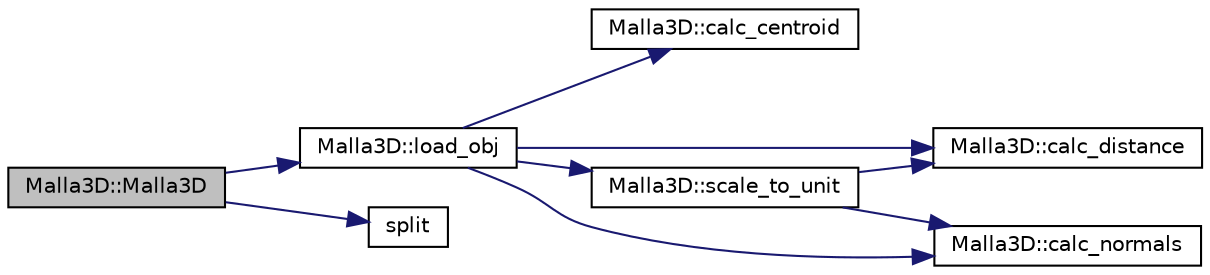digraph "Malla3D::Malla3D"
{
 // LATEX_PDF_SIZE
  edge [fontname="Helvetica",fontsize="10",labelfontname="Helvetica",labelfontsize="10"];
  node [fontname="Helvetica",fontsize="10",shape=record];
  rankdir="LR";
  Node1 [label="Malla3D::Malla3D",height=0.2,width=0.4,color="black", fillcolor="grey75", style="filled", fontcolor="black",tooltip="Constructor with one parameter."];
  Node1 -> Node2 [color="midnightblue",fontsize="10",style="solid",fontname="Helvetica"];
  Node2 [label="Malla3D::load_obj",height=0.2,width=0.4,color="black", fillcolor="white", style="filled",URL="$classMalla3D.html#a6264d38ebb5ac470b33eb17d0fb7222f",tooltip="Load data of the mesh from an OBJ Wavefront file."];
  Node2 -> Node3 [color="midnightblue",fontsize="10",style="solid",fontname="Helvetica"];
  Node3 [label="Malla3D::calc_centroid",height=0.2,width=0.4,color="black", fillcolor="white", style="filled",URL="$classMalla3D.html#a818657957f0d56667383137acd5714e8",tooltip="Calculate centroid of mesh."];
  Node2 -> Node4 [color="midnightblue",fontsize="10",style="solid",fontname="Helvetica"];
  Node4 [label="Malla3D::calc_distance",height=0.2,width=0.4,color="black", fillcolor="white", style="filled",URL="$classMalla3D.html#aa737de641d8f52b3e5e764bbade4aa98",tooltip="Calculate maximun distance from centroid."];
  Node2 -> Node5 [color="midnightblue",fontsize="10",style="solid",fontname="Helvetica"];
  Node5 [label="Malla3D::calc_normals",height=0.2,width=0.4,color="black", fillcolor="white", style="filled",URL="$classMalla3D.html#a5e89df2d0021683c8815b42d3219fe26",tooltip="Calculate normals of mesh faces."];
  Node2 -> Node6 [color="midnightblue",fontsize="10",style="solid",fontname="Helvetica"];
  Node6 [label="Malla3D::scale_to_unit",height=0.2,width=0.4,color="black", fillcolor="white", style="filled",URL="$classMalla3D.html#ae9fd766758c7a3a259cbff6262355006",tooltip="Scale the mesh to the unit sphere."];
  Node6 -> Node4 [color="midnightblue",fontsize="10",style="solid",fontname="Helvetica"];
  Node6 -> Node5 [color="midnightblue",fontsize="10",style="solid",fontname="Helvetica"];
  Node1 -> Node7 [color="midnightblue",fontsize="10",style="solid",fontname="Helvetica"];
  Node7 [label="split",height=0.2,width=0.4,color="black", fillcolor="white", style="filled",URL="$aux_8h.html#ae924c9b43cd7b086945003c09c294d2b",tooltip=" "];
}
